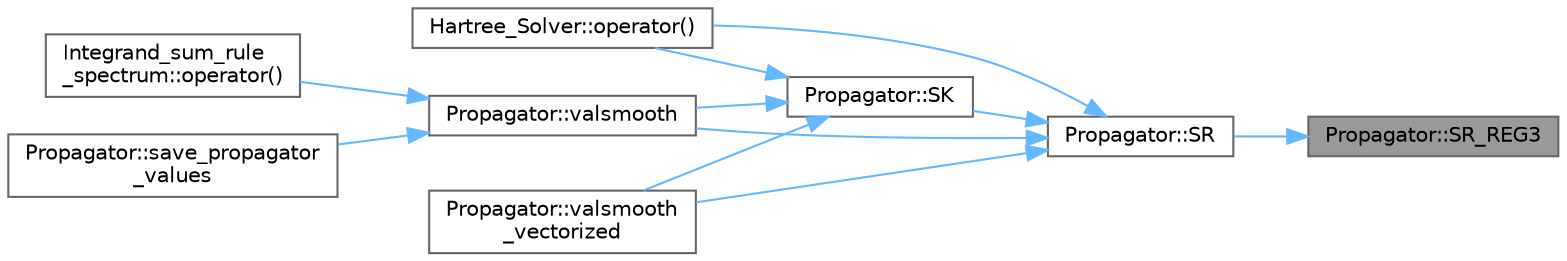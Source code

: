 digraph "Propagator::SR_REG3"
{
 // INTERACTIVE_SVG=YES
 // LATEX_PDF_SIZE
  bgcolor="transparent";
  edge [fontname=Helvetica,fontsize=10,labelfontname=Helvetica,labelfontsize=10];
  node [fontname=Helvetica,fontsize=10,shape=box,height=0.2,width=0.4];
  rankdir="RL";
  Node1 [id="Node000001",label="Propagator::SR_REG3",height=0.2,width=0.4,color="gray40", fillcolor="grey60", style="filled", fontcolor="black",tooltip=" "];
  Node1 -> Node2 [id="edge1_Node000001_Node000002",dir="back",color="steelblue1",style="solid",tooltip=" "];
  Node2 [id="Node000002",label="Propagator::SR",height=0.2,width=0.4,color="grey40", fillcolor="white", style="filled",URL="$d2/d34/classPropagator.html#aa98f8e50066433690e258358defad021",tooltip=" "];
  Node2 -> Node3 [id="edge2_Node000002_Node000003",dir="back",color="steelblue1",style="solid",tooltip=" "];
  Node3 [id="Node000003",label="Hartree_Solver::operator()",height=0.2,width=0.4,color="grey40", fillcolor="white", style="filled",URL="$d2/d75/classHartree__Solver.html#a6a8890e00ddebaf50cd2c2a985e9c361",tooltip=" "];
  Node2 -> Node4 [id="edge3_Node000002_Node000004",dir="back",color="steelblue1",style="solid",tooltip=" "];
  Node4 [id="Node000004",label="Propagator::SK",height=0.2,width=0.4,color="grey40", fillcolor="white", style="filled",URL="$d2/d34/classPropagator.html#a6287870a3e08981dd190b7b5f6a4cb55",tooltip=" "];
  Node4 -> Node3 [id="edge4_Node000004_Node000003",dir="back",color="steelblue1",style="solid",tooltip=" "];
  Node4 -> Node5 [id="edge5_Node000004_Node000005",dir="back",color="steelblue1",style="solid",tooltip=" "];
  Node5 [id="Node000005",label="Propagator::valsmooth",height=0.2,width=0.4,color="grey40", fillcolor="white", style="filled",URL="$d2/d34/classPropagator.html#a4cb4d8dd3bc37a818c67d7e2859fe631",tooltip=" "];
  Node5 -> Node6 [id="edge6_Node000005_Node000006",dir="back",color="steelblue1",style="solid",tooltip=" "];
  Node6 [id="Node000006",label="Integrand_sum_rule\l_spectrum::operator()",height=0.2,width=0.4,color="grey40", fillcolor="white", style="filled",URL="$df/db3/classIntegrand__sum__rule__spectrum.html#a9617ccc54433c850c01db0451af83351",tooltip=" "];
  Node5 -> Node7 [id="edge7_Node000005_Node000007",dir="back",color="steelblue1",style="solid",tooltip=" "];
  Node7 [id="Node000007",label="Propagator::save_propagator\l_values",height=0.2,width=0.4,color="grey40", fillcolor="white", style="filled",URL="$d2/d34/classPropagator.html#ac839deb3d533ad677354d0ef15342a72",tooltip=" "];
  Node4 -> Node8 [id="edge8_Node000004_Node000008",dir="back",color="steelblue1",style="solid",tooltip=" "];
  Node8 [id="Node000008",label="Propagator::valsmooth\l_vectorized",height=0.2,width=0.4,color="grey40", fillcolor="white", style="filled",URL="$d2/d34/classPropagator.html#a86e91327f6ae47e00aa04e7544a5a512",tooltip=" "];
  Node2 -> Node5 [id="edge9_Node000002_Node000005",dir="back",color="steelblue1",style="solid",tooltip=" "];
  Node2 -> Node8 [id="edge10_Node000002_Node000008",dir="back",color="steelblue1",style="solid",tooltip=" "];
}
